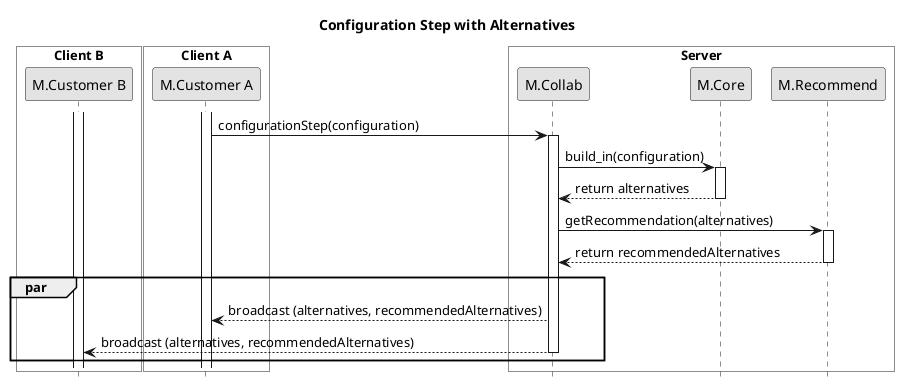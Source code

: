 @startuml
skinparam monochrome true
skinparam SequenceBoxBackgroundColor #ffffff
skinparam ParticipantPadding 5
skinparam shadowing false
hide footbox

title Configuration Step with Alternatives

box "Client B"
participant "M.Customer B"
end box

box "Client A"
participant "M.Customer A"
end box

box "Server"
participant M.Collab
participant M.Core
participant M.Recommend
end box

activate "M.Customer A"
activate "M.Customer B"

"M.Customer A" -> M.Collab: configurationStep(configuration)
activate M.Collab
M.Collab -> M.Core: build_in(configuration)
activate M.Core
M.Collab <-- M.Core: return alternatives
deactivate M.Core
M.Collab -> M.Recommend : getRecommendation(alternatives)
activate M.Recommend
M.Collab <-- M.Recommend : return recommendedAlternatives
deactivate M.Recommend

par
    M.Collab --> "M.Customer A" : broadcast (alternatives, recommendedAlternatives)
    M.Collab --> "M.Customer B" : broadcast (alternatives, recommendedAlternatives)
    deactivate M.Collab
end



@enduml